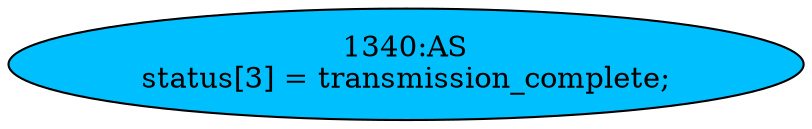 strict digraph "" {
	node [label="\N"];
	"1340:AS"	 [ast="<pyverilog.vparser.ast.Assign object at 0x7fd773257dd0>",
		def_var="['status']",
		fillcolor=deepskyblue,
		label="1340:AS
status[3] = transmission_complete;",
		statements="[]",
		style=filled,
		typ=Assign,
		use_var="['transmission_complete']"];
}
